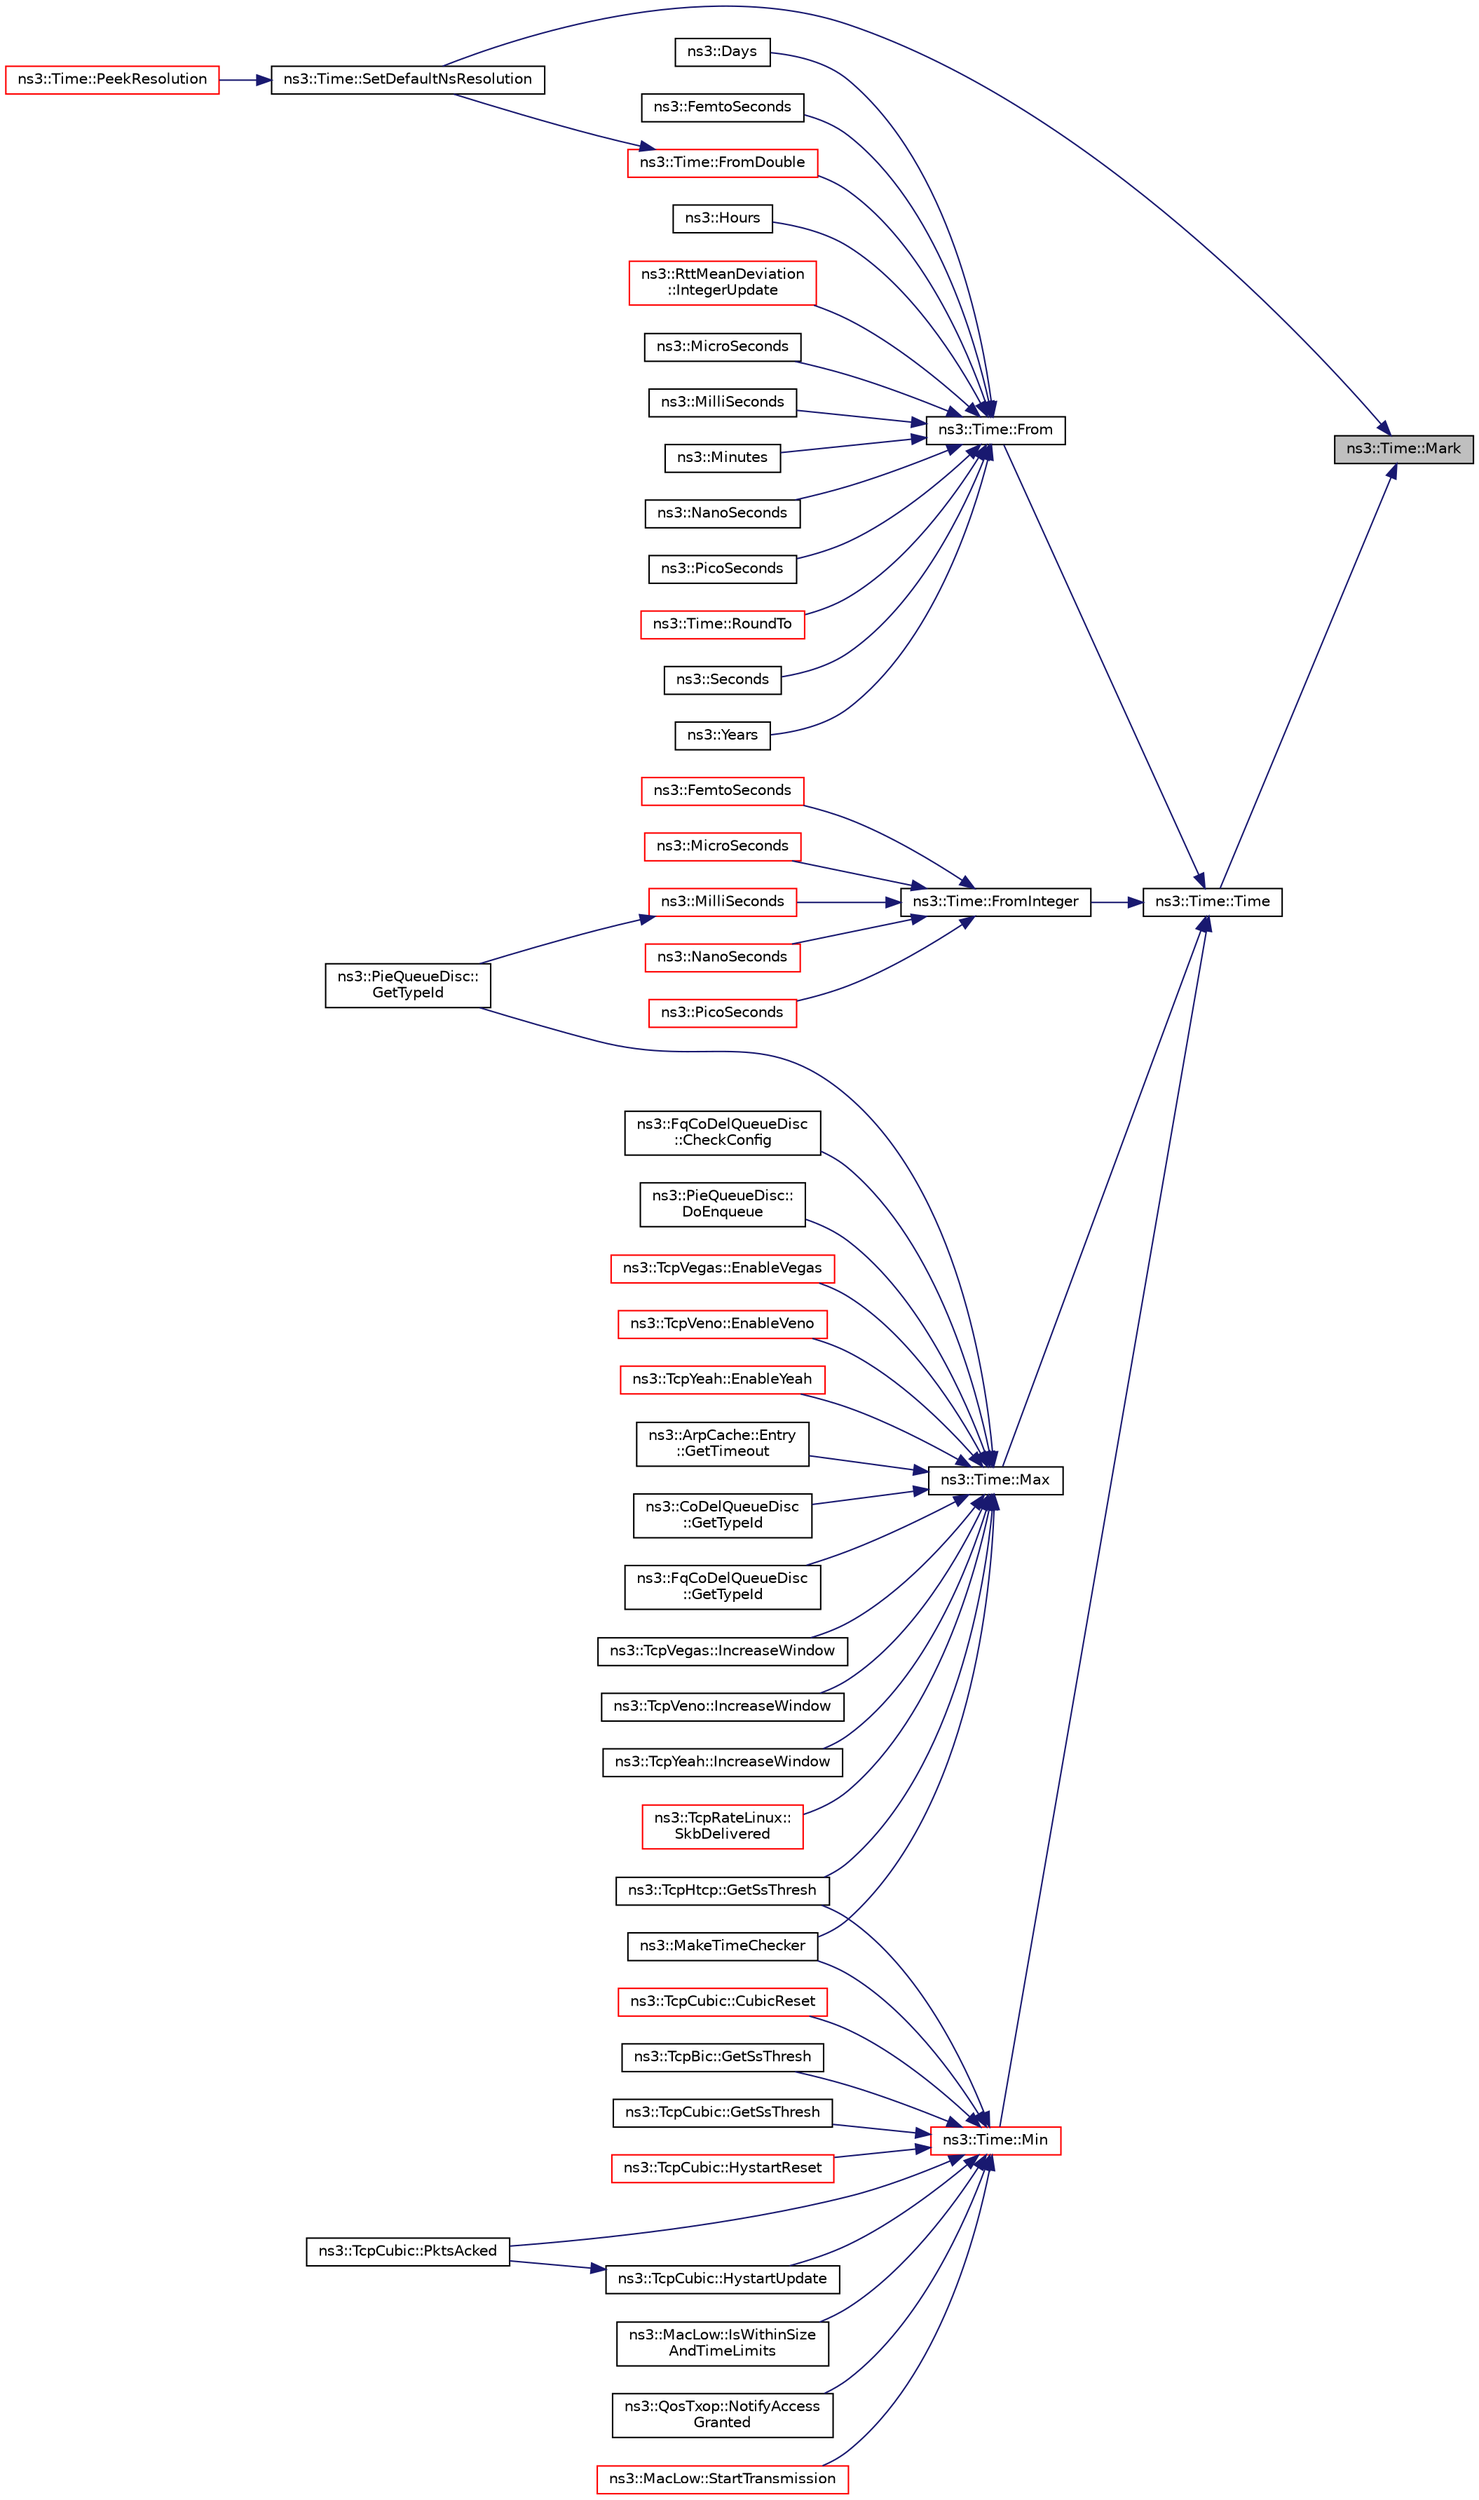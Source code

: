 digraph "ns3::Time::Mark"
{
 // LATEX_PDF_SIZE
  edge [fontname="Helvetica",fontsize="10",labelfontname="Helvetica",labelfontsize="10"];
  node [fontname="Helvetica",fontsize="10",shape=record];
  rankdir="RL";
  Node1 [label="ns3::Time::Mark",height=0.2,width=0.4,color="black", fillcolor="grey75", style="filled", fontcolor="black",tooltip="Record a Time instance with the MarkedTimes."];
  Node1 -> Node2 [dir="back",color="midnightblue",fontsize="10",style="solid",fontname="Helvetica"];
  Node2 [label="ns3::Time::Time",height=0.2,width=0.4,color="black", fillcolor="white", style="filled",URL="$classns3_1_1_time.html#a8a39dc1b8cbbd7fe6d940e492d1b925e",tooltip="Default constructor, with value 0."];
  Node2 -> Node3 [dir="back",color="midnightblue",fontsize="10",style="solid",fontname="Helvetica"];
  Node3 [label="ns3::Time::From",height=0.2,width=0.4,color="black", fillcolor="white", style="filled",URL="$classns3_1_1_time.html#a34e4acc13d0e08cc8cb9cd3b838b9baf",tooltip="Create a Time in the current unit."];
  Node3 -> Node4 [dir="back",color="midnightblue",fontsize="10",style="solid",fontname="Helvetica"];
  Node4 [label="ns3::Days",height=0.2,width=0.4,color="black", fillcolor="white", style="filled",URL="$group__timecivil.html#ga403cbc20d7d2533f6ced509e5ebaf981",tooltip="Construct a Time in the indicated unit."];
  Node3 -> Node5 [dir="back",color="midnightblue",fontsize="10",style="solid",fontname="Helvetica"];
  Node5 [label="ns3::FemtoSeconds",height=0.2,width=0.4,color="black", fillcolor="white", style="filled",URL="$group__timecivil.html#gac5e0f0ac4f64b42a73364a839379ead9",tooltip="Construct a Time in the indicated unit."];
  Node3 -> Node6 [dir="back",color="midnightblue",fontsize="10",style="solid",fontname="Helvetica"];
  Node6 [label="ns3::Time::FromDouble",height=0.2,width=0.4,color="red", fillcolor="white", style="filled",URL="$classns3_1_1_time.html#a60e845f4a74e62495b86356afe604cb4",tooltip="Create a Time equal to value in unit unit."];
  Node6 -> Node1285 [dir="back",color="midnightblue",fontsize="10",style="solid",fontname="Helvetica"];
  Node1285 [label="ns3::Time::SetDefaultNsResolution",height=0.2,width=0.4,color="black", fillcolor="white", style="filled",URL="$classns3_1_1_time.html#a6a872e62f71dfa817fef2c549473d980",tooltip="Set the default resolution."];
  Node1285 -> Node1286 [dir="back",color="midnightblue",fontsize="10",style="solid",fontname="Helvetica"];
  Node1286 [label="ns3::Time::PeekResolution",height=0.2,width=0.4,color="red", fillcolor="white", style="filled",URL="$classns3_1_1_time.html#a963e53522278fcbdf1ab9f7adbd0f5d6",tooltip="Get the current Resolution."];
  Node3 -> Node2081 [dir="back",color="midnightblue",fontsize="10",style="solid",fontname="Helvetica"];
  Node2081 [label="ns3::Hours",height=0.2,width=0.4,color="black", fillcolor="white", style="filled",URL="$group__timecivil.html#ga29967d3f5a5308049182163b6531538f",tooltip="Construct a Time in the indicated unit."];
  Node3 -> Node2082 [dir="back",color="midnightblue",fontsize="10",style="solid",fontname="Helvetica"];
  Node2082 [label="ns3::RttMeanDeviation\l::IntegerUpdate",height=0.2,width=0.4,color="red", fillcolor="white", style="filled",URL="$classns3_1_1_rtt_mean_deviation.html#af64f76fb0e39c735425f56add7e6bdd0",tooltip="Method to update the rtt and variation estimates using integer arithmetic, used when the values of Al..."];
  Node3 -> Node2083 [dir="back",color="midnightblue",fontsize="10",style="solid",fontname="Helvetica"];
  Node2083 [label="ns3::MicroSeconds",height=0.2,width=0.4,color="black", fillcolor="white", style="filled",URL="$group__timecivil.html#gaefa3fed7390aaefecbd786061349422f",tooltip="Construct a Time in the indicated unit."];
  Node3 -> Node2084 [dir="back",color="midnightblue",fontsize="10",style="solid",fontname="Helvetica"];
  Node2084 [label="ns3::MilliSeconds",height=0.2,width=0.4,color="black", fillcolor="white", style="filled",URL="$group__timecivil.html#ga2bf74bc619c2bd0c88126e60a278bc2a",tooltip="Construct a Time in the indicated unit."];
  Node3 -> Node2085 [dir="back",color="midnightblue",fontsize="10",style="solid",fontname="Helvetica"];
  Node2085 [label="ns3::Minutes",height=0.2,width=0.4,color="black", fillcolor="white", style="filled",URL="$group__timecivil.html#gad1d65647c9da93fd8679b9d87e04c7f4",tooltip="Construct a Time in the indicated unit."];
  Node3 -> Node2086 [dir="back",color="midnightblue",fontsize="10",style="solid",fontname="Helvetica"];
  Node2086 [label="ns3::NanoSeconds",height=0.2,width=0.4,color="black", fillcolor="white", style="filled",URL="$group__timecivil.html#gac97e03612b1423b981d8675a2eba95f8",tooltip="Construct a Time in the indicated unit."];
  Node3 -> Node2087 [dir="back",color="midnightblue",fontsize="10",style="solid",fontname="Helvetica"];
  Node2087 [label="ns3::PicoSeconds",height=0.2,width=0.4,color="black", fillcolor="white", style="filled",URL="$group__timecivil.html#ga5187d3b8cb7ceccc0d492fe93a206aa8",tooltip="Construct a Time in the indicated unit."];
  Node3 -> Node1625 [dir="back",color="midnightblue",fontsize="10",style="solid",fontname="Helvetica"];
  Node1625 [label="ns3::Time::RoundTo",height=0.2,width=0.4,color="red", fillcolor="white", style="filled",URL="$classns3_1_1_time.html#a203a63101bb3c2b31ca4692b0b1cdd50",tooltip="Round a Time to a specific unit."];
  Node3 -> Node2088 [dir="back",color="midnightblue",fontsize="10",style="solid",fontname="Helvetica"];
  Node2088 [label="ns3::Seconds",height=0.2,width=0.4,color="black", fillcolor="white", style="filled",URL="$group__timecivil.html#ga8f78ae67044d734a45fa1a979d7ea1b3",tooltip="Construct a Time in the indicated unit."];
  Node3 -> Node2089 [dir="back",color="midnightblue",fontsize="10",style="solid",fontname="Helvetica"];
  Node2089 [label="ns3::Years",height=0.2,width=0.4,color="black", fillcolor="white", style="filled",URL="$group__timecivil.html#ga6908a3ce36aeef5fee0ea41ff6e7a1fb",tooltip="Construct a Time in the indicated unit."];
  Node2 -> Node1289 [dir="back",color="midnightblue",fontsize="10",style="solid",fontname="Helvetica"];
  Node1289 [label="ns3::Time::FromInteger",height=0.2,width=0.4,color="black", fillcolor="white", style="filled",URL="$classns3_1_1_time.html#a3e742c67b2764e75ff95f9b754d43fe9",tooltip="Create a Time equal to value in unit unit."];
  Node1289 -> Node1290 [dir="back",color="midnightblue",fontsize="10",style="solid",fontname="Helvetica"];
  Node1290 [label="ns3::FemtoSeconds",height=0.2,width=0.4,color="red", fillcolor="white", style="filled",URL="$group__timecivil.html#ga7df0af9e3ea0a71baeba0fbde1c54943",tooltip="Construct a Time in the indicated unit."];
  Node1289 -> Node1291 [dir="back",color="midnightblue",fontsize="10",style="solid",fontname="Helvetica"];
  Node1291 [label="ns3::MicroSeconds",height=0.2,width=0.4,color="red", fillcolor="white", style="filled",URL="$group__timecivil.html#ga17465a639c8d1464e76538afdd78a9f0",tooltip="Construct a Time in the indicated unit."];
  Node1289 -> Node1430 [dir="back",color="midnightblue",fontsize="10",style="solid",fontname="Helvetica"];
  Node1430 [label="ns3::MilliSeconds",height=0.2,width=0.4,color="red", fillcolor="white", style="filled",URL="$group__timecivil.html#gaf26127cf4571146b83a92ee18679c7a9",tooltip="Construct a Time in the indicated unit."];
  Node1430 -> Node821 [dir="back",color="midnightblue",fontsize="10",style="solid",fontname="Helvetica"];
  Node821 [label="ns3::PieQueueDisc::\lGetTypeId",height=0.2,width=0.4,color="black", fillcolor="white", style="filled",URL="$classns3_1_1_pie_queue_disc.html#a77db6d3c88c9d7b3037d1c3bae6fb80f",tooltip="Get the type ID."];
  Node1289 -> Node1597 [dir="back",color="midnightblue",fontsize="10",style="solid",fontname="Helvetica"];
  Node1597 [label="ns3::NanoSeconds",height=0.2,width=0.4,color="red", fillcolor="white", style="filled",URL="$group__timecivil.html#ga281d64bcb4dad96267d83c7688ec433f",tooltip="Construct a Time in the indicated unit."];
  Node1289 -> Node1620 [dir="back",color="midnightblue",fontsize="10",style="solid",fontname="Helvetica"];
  Node1620 [label="ns3::PicoSeconds",height=0.2,width=0.4,color="red", fillcolor="white", style="filled",URL="$group__timecivil.html#ga76fd2414c43c694447c6e290954c9f3a",tooltip="Construct a Time in the indicated unit."];
  Node2 -> Node2090 [dir="back",color="midnightblue",fontsize="10",style="solid",fontname="Helvetica"];
  Node2090 [label="ns3::Time::Max",height=0.2,width=0.4,color="black", fillcolor="white", style="filled",URL="$classns3_1_1_time.html#ad3414eb47d40a34971d5e78db88cfc72",tooltip="Maximum representable Time Not to be confused with Max(Time,Time)."];
  Node2090 -> Node2091 [dir="back",color="midnightblue",fontsize="10",style="solid",fontname="Helvetica"];
  Node2091 [label="ns3::FqCoDelQueueDisc\l::CheckConfig",height=0.2,width=0.4,color="black", fillcolor="white", style="filled",URL="$classns3_1_1_fq_co_del_queue_disc.html#a18368ef335c681f62b337862583068a7",tooltip="Check whether the current configuration is correct."];
  Node2090 -> Node451 [dir="back",color="midnightblue",fontsize="10",style="solid",fontname="Helvetica"];
  Node451 [label="ns3::PieQueueDisc::\lDoEnqueue",height=0.2,width=0.4,color="black", fillcolor="white", style="filled",URL="$classns3_1_1_pie_queue_disc.html#a583c0ac9ca43810a32af239e23e31614",tooltip="This function actually enqueues a packet into the queue disc."];
  Node2090 -> Node2092 [dir="back",color="midnightblue",fontsize="10",style="solid",fontname="Helvetica"];
  Node2092 [label="ns3::TcpVegas::EnableVegas",height=0.2,width=0.4,color="red", fillcolor="white", style="filled",URL="$classns3_1_1_tcp_vegas.html#a9598876615fdef3542af10ff541e1d40",tooltip="Enable Vegas algorithm to start taking Vegas samples."];
  Node2090 -> Node2094 [dir="back",color="midnightblue",fontsize="10",style="solid",fontname="Helvetica"];
  Node2094 [label="ns3::TcpVeno::EnableVeno",height=0.2,width=0.4,color="red", fillcolor="white", style="filled",URL="$classns3_1_1_tcp_veno.html#a7ece86eb87a0b29cb1d13be11a963873",tooltip="Enable Veno algorithm to start Veno sampling."];
  Node2090 -> Node2096 [dir="back",color="midnightblue",fontsize="10",style="solid",fontname="Helvetica"];
  Node2096 [label="ns3::TcpYeah::EnableYeah",height=0.2,width=0.4,color="red", fillcolor="white", style="filled",URL="$classns3_1_1_tcp_yeah.html#ad2f91d04a90f689b9cfd05a26de6472e",tooltip="Enable YeAH algorithm to start taking YeAH samples."];
  Node2090 -> Node1946 [dir="back",color="midnightblue",fontsize="10",style="solid",fontname="Helvetica"];
  Node1946 [label="ns3::TcpHtcp::GetSsThresh",height=0.2,width=0.4,color="black", fillcolor="white", style="filled",URL="$classns3_1_1_tcp_htcp.html#add36278610893b4eba23cf688f7779d8",tooltip="Get the slow start threshold after a loss event."];
  Node2090 -> Node739 [dir="back",color="midnightblue",fontsize="10",style="solid",fontname="Helvetica"];
  Node739 [label="ns3::ArpCache::Entry\l::GetTimeout",height=0.2,width=0.4,color="black", fillcolor="white", style="filled",URL="$classns3_1_1_arp_cache_1_1_entry.html#a45db2d4cfc508a9d099e26c56d7c9953",tooltip="Returns the entry timeout."];
  Node2090 -> Node2098 [dir="back",color="midnightblue",fontsize="10",style="solid",fontname="Helvetica"];
  Node2098 [label="ns3::CoDelQueueDisc\l::GetTypeId",height=0.2,width=0.4,color="black", fillcolor="white", style="filled",URL="$classns3_1_1_co_del_queue_disc.html#ae0ee4bf739d0a32330de43741a362f59",tooltip="Get the type ID."];
  Node2090 -> Node2099 [dir="back",color="midnightblue",fontsize="10",style="solid",fontname="Helvetica"];
  Node2099 [label="ns3::FqCoDelQueueDisc\l::GetTypeId",height=0.2,width=0.4,color="black", fillcolor="white", style="filled",URL="$classns3_1_1_fq_co_del_queue_disc.html#ac1928d4a228c995d1c24f413fde82bd2",tooltip="Get the type ID."];
  Node2090 -> Node821 [dir="back",color="midnightblue",fontsize="10",style="solid",fontname="Helvetica"];
  Node2090 -> Node1767 [dir="back",color="midnightblue",fontsize="10",style="solid",fontname="Helvetica"];
  Node1767 [label="ns3::TcpVegas::IncreaseWindow",height=0.2,width=0.4,color="black", fillcolor="white", style="filled",URL="$classns3_1_1_tcp_vegas.html#ae80e9ac677116dada43dacda0f98a8b6",tooltip="Adjust cwnd following Vegas linear increase/decrease algorithm."];
  Node2090 -> Node1768 [dir="back",color="midnightblue",fontsize="10",style="solid",fontname="Helvetica"];
  Node1768 [label="ns3::TcpVeno::IncreaseWindow",height=0.2,width=0.4,color="black", fillcolor="white", style="filled",URL="$classns3_1_1_tcp_veno.html#a5865787a20ea7c2c8beee2df5cefcdaa",tooltip="Adjust cwnd following Veno additive increase algorithm."];
  Node2090 -> Node1769 [dir="back",color="midnightblue",fontsize="10",style="solid",fontname="Helvetica"];
  Node1769 [label="ns3::TcpYeah::IncreaseWindow",height=0.2,width=0.4,color="black", fillcolor="white", style="filled",URL="$classns3_1_1_tcp_yeah.html#aa1efa60adbcb1dfad8d188deef7ed2ea",tooltip="Adjust cwnd following YeAH dual-mode algorithm."];
  Node2090 -> Node2100 [dir="back",color="midnightblue",fontsize="10",style="solid",fontname="Helvetica"];
  Node2100 [label="ns3::MakeTimeChecker",height=0.2,width=0.4,color="black", fillcolor="white", style="filled",URL="$group__attribute___time.html#gafa973743589be9a3b857d842a1b3f3c8",tooltip="Helper to make an unbounded Time checker."];
  Node2090 -> Node2101 [dir="back",color="midnightblue",fontsize="10",style="solid",fontname="Helvetica"];
  Node2101 [label="ns3::TcpRateLinux::\lSkbDelivered",height=0.2,width=0.4,color="red", fillcolor="white", style="filled",URL="$classns3_1_1_tcp_rate_linux.html#a2ec421fa97c9e10fa38dd824b3f8efd7",tooltip="Update the Rate information after an item is received."];
  Node2 -> Node2103 [dir="back",color="midnightblue",fontsize="10",style="solid",fontname="Helvetica"];
  Node2103 [label="ns3::Time::Min",height=0.2,width=0.4,color="red", fillcolor="white", style="filled",URL="$classns3_1_1_time.html#a75169ee37c557c616eb79e1a15ed09b7",tooltip="Minimum representable Time Not to be confused with Min(Time,Time)."];
  Node2103 -> Node2104 [dir="back",color="midnightblue",fontsize="10",style="solid",fontname="Helvetica"];
  Node2104 [label="ns3::TcpCubic::CubicReset",height=0.2,width=0.4,color="red", fillcolor="white", style="filled",URL="$classns3_1_1_tcp_cubic.html#ad27735b7798af17915ad35602fbe996b",tooltip=" "];
  Node2103 -> Node2106 [dir="back",color="midnightblue",fontsize="10",style="solid",fontname="Helvetica"];
  Node2106 [label="ns3::TcpBic::GetSsThresh",height=0.2,width=0.4,color="black", fillcolor="white", style="filled",URL="$classns3_1_1_tcp_bic.html#aaec211ef4f1624860911aaf544ac9650",tooltip="Get the slow start threshold after a loss event."];
  Node2103 -> Node2107 [dir="back",color="midnightblue",fontsize="10",style="solid",fontname="Helvetica"];
  Node2107 [label="ns3::TcpCubic::GetSsThresh",height=0.2,width=0.4,color="black", fillcolor="white", style="filled",URL="$classns3_1_1_tcp_cubic.html#adced32f15c635759de55287319ce7936",tooltip="Get the slow start threshold after a loss event."];
  Node2103 -> Node1946 [dir="back",color="midnightblue",fontsize="10",style="solid",fontname="Helvetica"];
  Node2103 -> Node2108 [dir="back",color="midnightblue",fontsize="10",style="solid",fontname="Helvetica"];
  Node2108 [label="ns3::TcpCubic::HystartReset",height=0.2,width=0.4,color="red", fillcolor="white", style="filled",URL="$classns3_1_1_tcp_cubic.html#a041ef065895769c50cfc02d39372d08d",tooltip="Reset HyStart parameters."];
  Node2103 -> Node2109 [dir="back",color="midnightblue",fontsize="10",style="solid",fontname="Helvetica"];
  Node2109 [label="ns3::TcpCubic::HystartUpdate",height=0.2,width=0.4,color="black", fillcolor="white", style="filled",URL="$classns3_1_1_tcp_cubic.html#ac32cb45bced2f370fe530e307414fb3b",tooltip="Update HyStart parameters."];
  Node2109 -> Node2110 [dir="back",color="midnightblue",fontsize="10",style="solid",fontname="Helvetica"];
  Node2110 [label="ns3::TcpCubic::PktsAcked",height=0.2,width=0.4,color="black", fillcolor="white", style="filled",URL="$classns3_1_1_tcp_cubic.html#abcd72325d169bdd2a3858825aea8ca51",tooltip="Timing information on received ACK."];
  Node2103 -> Node1387 [dir="back",color="midnightblue",fontsize="10",style="solid",fontname="Helvetica"];
  Node1387 [label="ns3::MacLow::IsWithinSize\lAndTimeLimits",height=0.2,width=0.4,color="black", fillcolor="white", style="filled",URL="$classns3_1_1_mac_low.html#a2dc2b39866b901f5baad7f45ec8484a9",tooltip="Check whether an MPDU of the given size, destined to the given receiver and belonging to the given TI..."];
  Node2103 -> Node2100 [dir="back",color="midnightblue",fontsize="10",style="solid",fontname="Helvetica"];
  Node2103 -> Node746 [dir="back",color="midnightblue",fontsize="10",style="solid",fontname="Helvetica"];
  Node746 [label="ns3::QosTxop::NotifyAccess\lGranted",height=0.2,width=0.4,color="black", fillcolor="white", style="filled",URL="$classns3_1_1_qos_txop.html#a0d5a35b715d1c8415d5d95a5f0b2814c",tooltip="Notify the Txop that access has been granted."];
  Node2103 -> Node2110 [dir="back",color="midnightblue",fontsize="10",style="solid",fontname="Helvetica"];
  Node2103 -> Node357 [dir="back",color="midnightblue",fontsize="10",style="solid",fontname="Helvetica"];
  Node357 [label="ns3::MacLow::StartTransmission",height=0.2,width=0.4,color="red", fillcolor="white", style="filled",URL="$classns3_1_1_mac_low.html#aa477261c5209c13c66af9e2ae78b07e5",tooltip=" "];
  Node1 -> Node1285 [dir="back",color="midnightblue",fontsize="10",style="solid",fontname="Helvetica"];
}
